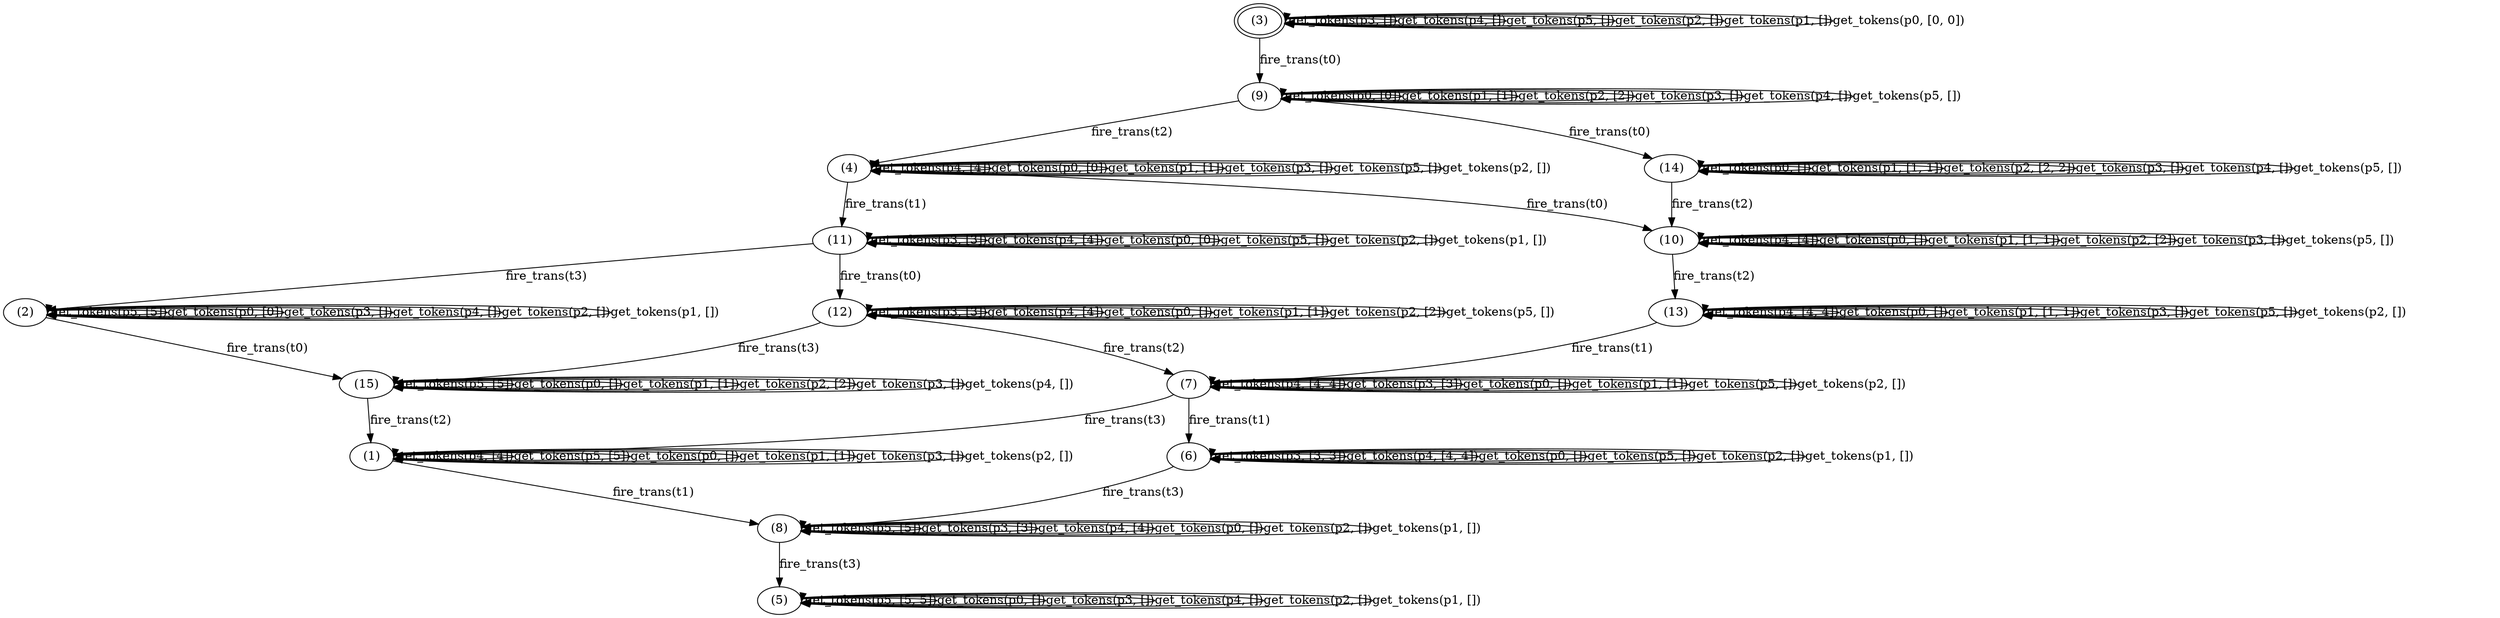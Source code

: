 digraph G {
center = TRUE;
mclimit = 10.0;
nodesep = 0.05;
node [ width=0.25, height=0.25, label="" ];
s14 [ peripheries=2 ];
s0 [label="(9)"];
s1 [label="(5)"];
s2 [label="(6)"];
s3 [label="(1)"];
s4 [label="(2)"];
s5 [label="(7)"];
s6 [label="(13)"];
s7 [label="(12)"];
s8 [label="(11)"];
s9 [label="(8)"];
s10 [label="(4)"];
s11 [label="(15)"];
s12 [label="(10)"];
s13 [label="(14)"];
s14 [label="(3)"];
s14->s14[label="get_tokens(p3, [])"];
s14->s14[label="get_tokens(p4, [])"];
s14->s14[label="get_tokens(p5, [])"];
s14->s14[label="get_tokens(p2, [])"];
s14->s14[label="get_tokens(p1, [])"];
s14->s14[label="get_tokens(p0, [0, 0])"];
s14->s0[label="fire_trans(t0)"];
s0->s0[label="get_tokens(p0, [0])"];
s0->s0[label="get_tokens(p1, [1])"];
s0->s0[label="get_tokens(p2, [2])"];
s0->s10[label="fire_trans(t2)"];
s0->s0[label="get_tokens(p3, [])"];
s0->s0[label="get_tokens(p4, [])"];
s0->s0[label="get_tokens(p5, [])"];
s0->s13[label="fire_trans(t0)"];
s13->s13[label="get_tokens(p0, [])"];
s13->s13[label="get_tokens(p1, [1, 1])"];
s13->s13[label="get_tokens(p2, [2, 2])"];
s13->s12[label="fire_trans(t2)"];
s13->s13[label="get_tokens(p3, [])"];
s13->s13[label="get_tokens(p4, [])"];
s13->s13[label="get_tokens(p5, [])"];
s12->s12[label="get_tokens(p4, [4])"];
s12->s12[label="get_tokens(p0, [])"];
s12->s12[label="get_tokens(p1, [1, 1])"];
s12->s12[label="get_tokens(p2, [2])"];
s12->s6[label="fire_trans(t2)"];
s12->s12[label="get_tokens(p3, [])"];
s12->s12[label="get_tokens(p5, [])"];
s10->s8[label="fire_trans(t1)"];
s10->s10[label="get_tokens(p4, [4])"];
s10->s10[label="get_tokens(p0, [0])"];
s10->s10[label="get_tokens(p1, [1])"];
s10->s10[label="get_tokens(p3, [])"];
s10->s10[label="get_tokens(p5, [])"];
s10->s10[label="get_tokens(p2, [])"];
s10->s12[label="fire_trans(t0)"];
s8->s4[label="fire_trans(t3)"];
s8->s8[label="get_tokens(p3, [3])"];
s8->s7[label="fire_trans(t0)"];
s8->s8[label="get_tokens(p4, [4])"];
s8->s8[label="get_tokens(p0, [0])"];
s8->s8[label="get_tokens(p5, [])"];
s8->s8[label="get_tokens(p2, [])"];
s8->s8[label="get_tokens(p1, [])"];
s7->s11[label="fire_trans(t3)"];
s7->s7[label="get_tokens(p3, [3])"];
s7->s7[label="get_tokens(p4, [4])"];
s7->s7[label="get_tokens(p0, [])"];
s7->s7[label="get_tokens(p1, [1])"];
s7->s7[label="get_tokens(p2, [2])"];
s7->s5[label="fire_trans(t2)"];
s7->s7[label="get_tokens(p5, [])"];
s6->s6[label="get_tokens(p4, [4, 4])"];
s6->s5[label="fire_trans(t1)"];
s6->s6[label="get_tokens(p0, [])"];
s6->s6[label="get_tokens(p1, [1, 1])"];
s6->s6[label="get_tokens(p3, [])"];
s6->s6[label="get_tokens(p5, [])"];
s6->s6[label="get_tokens(p2, [])"];
s5->s5[label="get_tokens(p4, [4, 4])"];
s5->s5[label="get_tokens(p3, [3])"];
s5->s3[label="fire_trans(t3)"];
s5->s2[label="fire_trans(t1)"];
s5->s5[label="get_tokens(p0, [])"];
s5->s5[label="get_tokens(p1, [1])"];
s5->s5[label="get_tokens(p5, [])"];
s5->s5[label="get_tokens(p2, [])"];
s11->s11[label="get_tokens(p5, [5])"];
s11->s11[label="get_tokens(p0, [])"];
s11->s11[label="get_tokens(p1, [1])"];
s11->s11[label="get_tokens(p2, [2])"];
s11->s3[label="fire_trans(t2)"];
s11->s11[label="get_tokens(p3, [])"];
s11->s11[label="get_tokens(p4, [])"];
s3->s3[label="get_tokens(p4, [4])"];
s3->s3[label="get_tokens(p5, [5])"];
s3->s9[label="fire_trans(t1)"];
s3->s3[label="get_tokens(p0, [])"];
s3->s3[label="get_tokens(p1, [1])"];
s3->s3[label="get_tokens(p3, [])"];
s3->s3[label="get_tokens(p2, [])"];
s9->s1[label="fire_trans(t3)"];
s9->s9[label="get_tokens(p5, [5])"];
s9->s9[label="get_tokens(p3, [3])"];
s9->s9[label="get_tokens(p4, [4])"];
s9->s9[label="get_tokens(p0, [])"];
s9->s9[label="get_tokens(p2, [])"];
s9->s9[label="get_tokens(p1, [])"];
s4->s11[label="fire_trans(t0)"];
s4->s4[label="get_tokens(p5, [5])"];
s4->s4[label="get_tokens(p0, [0])"];
s4->s4[label="get_tokens(p3, [])"];
s4->s4[label="get_tokens(p4, [])"];
s4->s4[label="get_tokens(p2, [])"];
s4->s4[label="get_tokens(p1, [])"];
s2->s2[label="get_tokens(p3, [3, 3])"];
s2->s2[label="get_tokens(p4, [4, 4])"];
s2->s9[label="fire_trans(t3)"];
s2->s2[label="get_tokens(p0, [])"];
s2->s2[label="get_tokens(p5, [])"];
s2->s2[label="get_tokens(p2, [])"];
s2->s2[label="get_tokens(p1, [])"];
s1->s1[label="get_tokens(p5, [5, 5])"];
s1->s1[label="get_tokens(p0, [])"];
s1->s1[label="get_tokens(p3, [])"];
s1->s1[label="get_tokens(p4, [])"];
s1->s1[label="get_tokens(p2, [])"];
s1->s1[label="get_tokens(p1, [])"];
}
